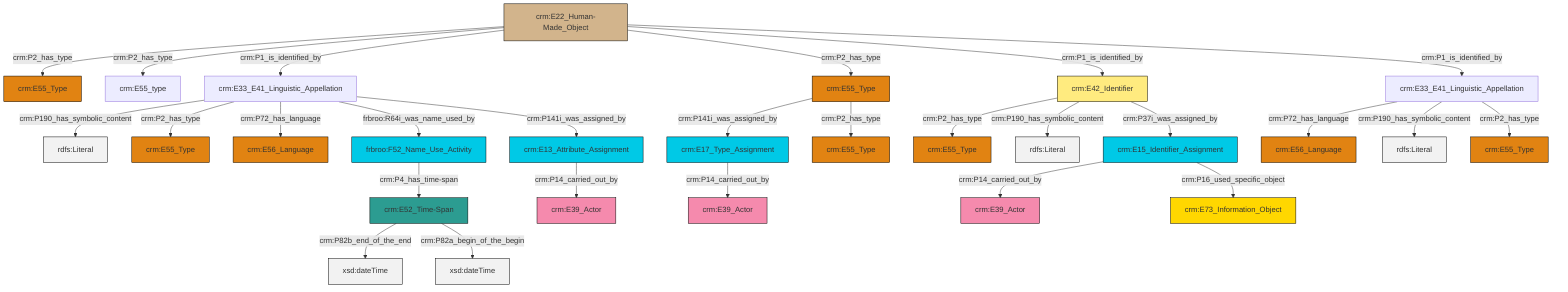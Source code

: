 graph TD
classDef Literal fill:#f2f2f2,stroke:#000000;
classDef CRM_Entity fill:#FFFFFF,stroke:#000000;
classDef Temporal_Entity fill:#00C9E6, stroke:#000000;
classDef Type fill:#E18312, stroke:#000000;
classDef Time-Span fill:#2C9C91, stroke:#000000;
classDef Appellation fill:#FFEB7F, stroke:#000000;
classDef Place fill:#008836, stroke:#000000;
classDef Persistent_Item fill:#B266B2, stroke:#000000;
classDef Conceptual_Object fill:#FFD700, stroke:#000000;
classDef Physical_Thing fill:#D2B48C, stroke:#000000;
classDef Actor fill:#f58aad, stroke:#000000;
classDef PC_Classes fill:#4ce600, stroke:#000000;
classDef Multi fill:#cccccc,stroke:#000000;

0["crm:E33_E41_Linguistic_Appellation"]:::Default -->|crm:P190_has_symbolic_content| 1[rdfs:Literal]:::Literal
0["crm:E33_E41_Linguistic_Appellation"]:::Default -->|crm:P2_has_type| 2["crm:E55_Type"]:::Type
3["crm:E42_Identifier"]:::Appellation -->|crm:P2_has_type| 4["crm:E55_Type"]:::Type
7["crm:E15_Identifier_Assignment"]:::Temporal_Entity -->|crm:P14_carried_out_by| 8["crm:E39_Actor"]:::Actor
9["crm:E13_Attribute_Assignment"]:::Temporal_Entity -->|crm:P14_carried_out_by| 10["crm:E39_Actor"]:::Actor
11["crm:E33_E41_Linguistic_Appellation"]:::Default -->|crm:P72_has_language| 12["crm:E56_Language"]:::Type
13["crm:E22_Human-Made_Object"]:::Physical_Thing -->|crm:P2_has_type| 14["crm:E55_Type"]:::Type
0["crm:E33_E41_Linguistic_Appellation"]:::Default -->|crm:P72_has_language| 5["crm:E56_Language"]:::Type
3["crm:E42_Identifier"]:::Appellation -->|crm:P190_has_symbolic_content| 15[rdfs:Literal]:::Literal
11["crm:E33_E41_Linguistic_Appellation"]:::Default -->|crm:P190_has_symbolic_content| 16[rdfs:Literal]:::Literal
13["crm:E22_Human-Made_Object"]:::Physical_Thing -->|crm:P2_has_type| 19["crm:E55_type"]:::Default
21["crm:E55_Type"]:::Type -->|crm:P141i_was_assigned_by| 22["crm:E17_Type_Assignment"]:::Temporal_Entity
11["crm:E33_E41_Linguistic_Appellation"]:::Default -->|crm:P2_has_type| 25["crm:E55_Type"]:::Type
13["crm:E22_Human-Made_Object"]:::Physical_Thing -->|crm:P1_is_identified_by| 0["crm:E33_E41_Linguistic_Appellation"]:::Default
34["crm:E52_Time-Span"]:::Time-Span -->|crm:P82b_end_of_the_end| 35[xsd:dateTime]:::Literal
38["frbroo:F52_Name_Use_Activity"]:::Temporal_Entity -->|crm:P4_has_time-span| 34["crm:E52_Time-Span"]:::Time-Span
0["crm:E33_E41_Linguistic_Appellation"]:::Default -->|frbroo:R64i_was_name_used_by| 38["frbroo:F52_Name_Use_Activity"]:::Temporal_Entity
21["crm:E55_Type"]:::Type -->|crm:P2_has_type| 36["crm:E55_Type"]:::Type
0["crm:E33_E41_Linguistic_Appellation"]:::Default -->|crm:P141i_was_assigned_by| 9["crm:E13_Attribute_Assignment"]:::Temporal_Entity
22["crm:E17_Type_Assignment"]:::Temporal_Entity -->|crm:P14_carried_out_by| 41["crm:E39_Actor"]:::Actor
13["crm:E22_Human-Made_Object"]:::Physical_Thing -->|crm:P2_has_type| 21["crm:E55_Type"]:::Type
34["crm:E52_Time-Span"]:::Time-Span -->|crm:P82a_begin_of_the_begin| 46[xsd:dateTime]:::Literal
13["crm:E22_Human-Made_Object"]:::Physical_Thing -->|crm:P1_is_identified_by| 3["crm:E42_Identifier"]:::Appellation
13["crm:E22_Human-Made_Object"]:::Physical_Thing -->|crm:P1_is_identified_by| 11["crm:E33_E41_Linguistic_Appellation"]:::Default
7["crm:E15_Identifier_Assignment"]:::Temporal_Entity -->|crm:P16_used_specific_object| 31["crm:E73_Information_Object"]:::Conceptual_Object
3["crm:E42_Identifier"]:::Appellation -->|crm:P37i_was_assigned_by| 7["crm:E15_Identifier_Assignment"]:::Temporal_Entity